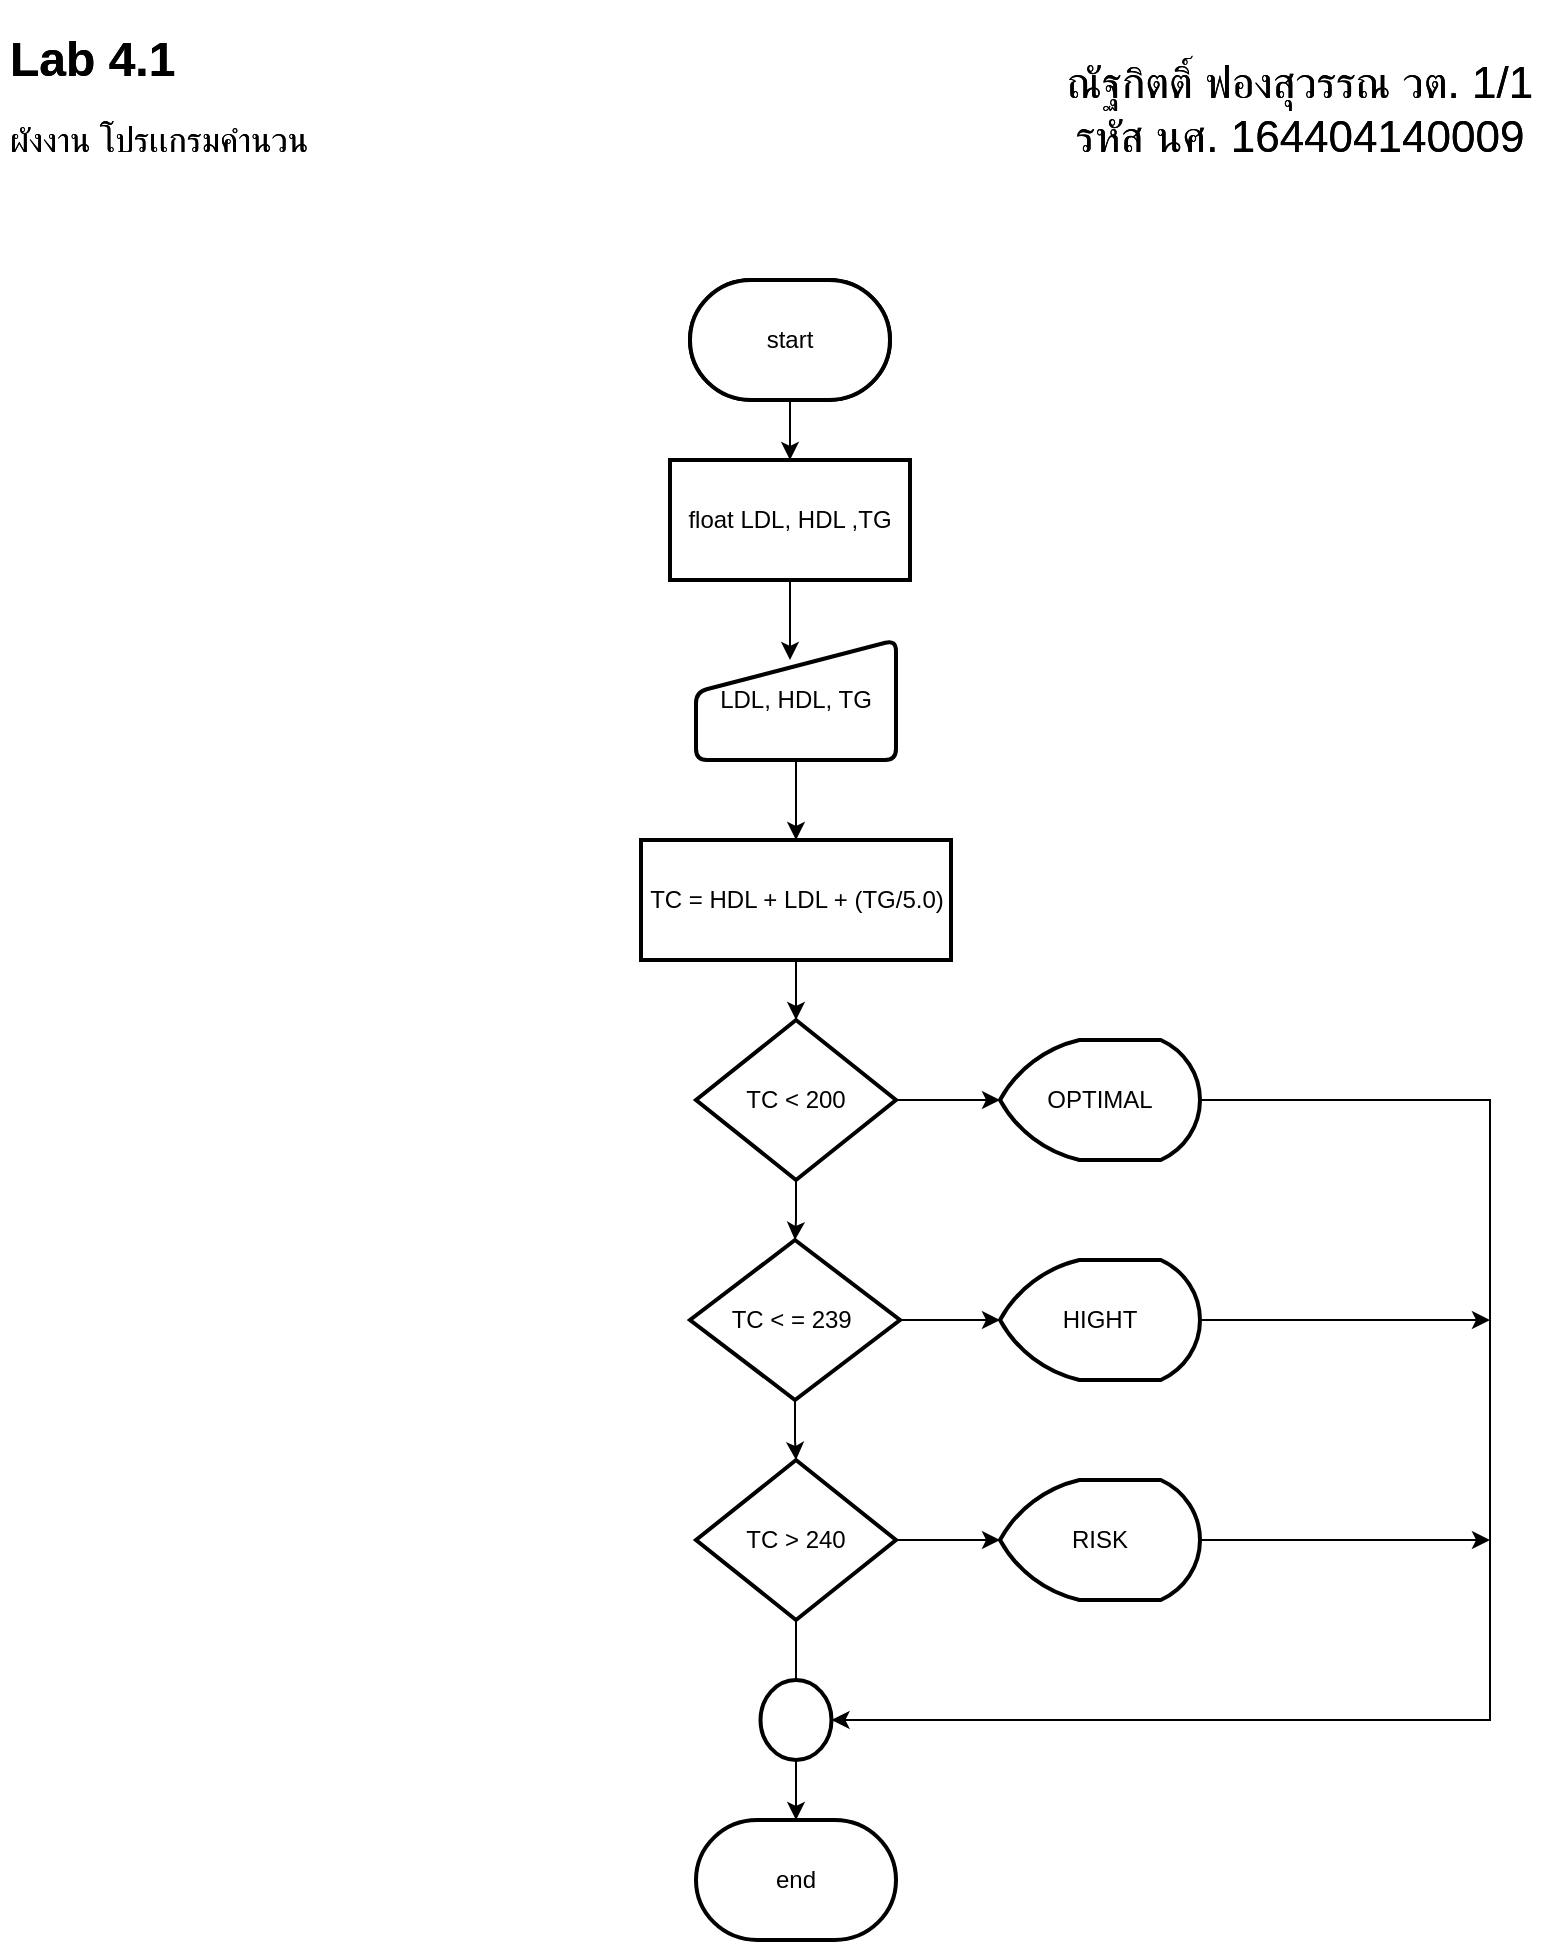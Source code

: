 <mxfile version="14.9.4" type="github">
  <diagram id="4VX5qxL8OY-AjHxujLc7" name="Page-1">
    <mxGraphModel dx="1673" dy="1987" grid="1" gridSize="10" guides="1" tooltips="1" connect="1" arrows="1" fold="1" page="1" pageScale="1" pageWidth="850" pageHeight="1100" math="0" shadow="0">
      <root>
        <mxCell id="0" />
        <mxCell id="1" parent="0" />
        <mxCell id="r7Bqph7fw_y8MnQ4Mw1A-1" value="&lt;h1&gt;Lab 4.1&lt;/h1&gt;&lt;p&gt;&lt;font style=&quot;font-size: 17px&quot;&gt;ผังงาน โปรเเกรมคำนวน&lt;br&gt;&lt;/font&gt;&lt;/p&gt;" style="text;html=1;strokeColor=none;fillColor=none;spacing=5;spacingTop=-20;whiteSpace=wrap;overflow=hidden;rounded=0;" vertex="1" parent="1">
          <mxGeometry x="35" y="-1040" width="290" height="90" as="geometry" />
        </mxCell>
        <mxCell id="r7Bqph7fw_y8MnQ4Mw1A-2" value="&lt;font style=&quot;font-size: 22px&quot;&gt;ณัฐกิตติ์ ฟองสุวรรณ วต. 1/1&lt;br&gt;รหัส นศ. 164404140009&lt;br&gt;&lt;/font&gt;" style="text;html=1;strokeColor=none;fillColor=none;align=center;verticalAlign=middle;whiteSpace=wrap;rounded=0;" vertex="1" parent="1">
          <mxGeometry x="555" y="-1005" width="260" height="20" as="geometry" />
        </mxCell>
        <mxCell id="r7Bqph7fw_y8MnQ4Mw1A-3" value="start" style="strokeWidth=2;html=1;shape=mxgraph.flowchart.terminator;whiteSpace=wrap;" vertex="1" parent="1">
          <mxGeometry x="380" y="-910" width="100" height="60" as="geometry" />
        </mxCell>
        <mxCell id="r7Bqph7fw_y8MnQ4Mw1A-4" value="float LDL, HDL ,TG" style="rounded=0;whiteSpace=wrap;html=1;strokeWidth=2;" vertex="1" parent="1">
          <mxGeometry x="370" y="-820" width="120" height="60" as="geometry" />
        </mxCell>
        <mxCell id="r7Bqph7fw_y8MnQ4Mw1A-67" value="&lt;h1&gt;Lab 4.1&lt;/h1&gt;&lt;p&gt;&lt;font style=&quot;font-size: 17px&quot;&gt;ผังงาน โปรเเกรมคำนวน&lt;br&gt;&lt;/font&gt;&lt;/p&gt;" style="text;html=1;strokeColor=none;fillColor=none;spacing=5;spacingTop=-20;whiteSpace=wrap;overflow=hidden;rounded=0;" vertex="1" parent="1">
          <mxGeometry x="35" y="-1040" width="290" height="90" as="geometry" />
        </mxCell>
        <mxCell id="r7Bqph7fw_y8MnQ4Mw1A-68" value="&lt;font style=&quot;font-size: 22px&quot;&gt;ณัฐกิตติ์ ฟองสุวรรณ วต. 1/1&lt;br&gt;รหัส นศ. 164404140009&lt;br&gt;&lt;/font&gt;" style="text;html=1;strokeColor=none;fillColor=none;align=center;verticalAlign=middle;whiteSpace=wrap;rounded=0;" vertex="1" parent="1">
          <mxGeometry x="555" y="-1005" width="260" height="20" as="geometry" />
        </mxCell>
        <mxCell id="r7Bqph7fw_y8MnQ4Mw1A-97" value="" style="edgeStyle=orthogonalEdgeStyle;rounded=0;orthogonalLoop=1;jettySize=auto;html=1;" edge="1" parent="1" source="r7Bqph7fw_y8MnQ4Mw1A-70" target="r7Bqph7fw_y8MnQ4Mw1A-71">
          <mxGeometry relative="1" as="geometry" />
        </mxCell>
        <mxCell id="r7Bqph7fw_y8MnQ4Mw1A-70" value="start" style="strokeWidth=2;html=1;shape=mxgraph.flowchart.terminator;whiteSpace=wrap;" vertex="1" parent="1">
          <mxGeometry x="380" y="-910" width="100" height="60" as="geometry" />
        </mxCell>
        <mxCell id="r7Bqph7fw_y8MnQ4Mw1A-99" style="edgeStyle=orthogonalEdgeStyle;rounded=0;orthogonalLoop=1;jettySize=auto;html=1;" edge="1" parent="1" source="r7Bqph7fw_y8MnQ4Mw1A-71">
          <mxGeometry relative="1" as="geometry">
            <mxPoint x="430" y="-720" as="targetPoint" />
          </mxGeometry>
        </mxCell>
        <mxCell id="r7Bqph7fw_y8MnQ4Mw1A-71" value="float LDL, HDL ,TG" style="rounded=0;whiteSpace=wrap;html=1;strokeWidth=2;" vertex="1" parent="1">
          <mxGeometry x="370" y="-820" width="120" height="60" as="geometry" />
        </mxCell>
        <mxCell id="r7Bqph7fw_y8MnQ4Mw1A-100" value="" style="edgeStyle=orthogonalEdgeStyle;rounded=0;orthogonalLoop=1;jettySize=auto;html=1;" edge="1" parent="1" source="r7Bqph7fw_y8MnQ4Mw1A-73" target="r7Bqph7fw_y8MnQ4Mw1A-75">
          <mxGeometry relative="1" as="geometry" />
        </mxCell>
        <mxCell id="r7Bqph7fw_y8MnQ4Mw1A-73" value="LDL, HDL, TG" style="html=1;strokeWidth=2;shape=manualInput;whiteSpace=wrap;rounded=1;size=26;arcSize=11;" vertex="1" parent="1">
          <mxGeometry x="383" y="-730" width="100" height="60" as="geometry" />
        </mxCell>
        <mxCell id="r7Bqph7fw_y8MnQ4Mw1A-101" value="" style="edgeStyle=orthogonalEdgeStyle;rounded=0;orthogonalLoop=1;jettySize=auto;html=1;" edge="1" parent="1" source="r7Bqph7fw_y8MnQ4Mw1A-75" target="r7Bqph7fw_y8MnQ4Mw1A-78">
          <mxGeometry relative="1" as="geometry" />
        </mxCell>
        <mxCell id="r7Bqph7fw_y8MnQ4Mw1A-75" value="TC = HDL + LDL + (TG/5.0)" style="rounded=0;whiteSpace=wrap;html=1;strokeWidth=2;" vertex="1" parent="1">
          <mxGeometry x="355.5" y="-630" width="155" height="60" as="geometry" />
        </mxCell>
        <mxCell id="r7Bqph7fw_y8MnQ4Mw1A-102" value="" style="edgeStyle=orthogonalEdgeStyle;rounded=0;orthogonalLoop=1;jettySize=auto;html=1;" edge="1" parent="1" source="r7Bqph7fw_y8MnQ4Mw1A-78" target="r7Bqph7fw_y8MnQ4Mw1A-81">
          <mxGeometry relative="1" as="geometry" />
        </mxCell>
        <mxCell id="r7Bqph7fw_y8MnQ4Mw1A-106" value="" style="edgeStyle=orthogonalEdgeStyle;rounded=0;orthogonalLoop=1;jettySize=auto;html=1;" edge="1" parent="1" source="r7Bqph7fw_y8MnQ4Mw1A-78" target="r7Bqph7fw_y8MnQ4Mw1A-86">
          <mxGeometry relative="1" as="geometry" />
        </mxCell>
        <mxCell id="r7Bqph7fw_y8MnQ4Mw1A-78" value="TC &amp;lt; 200" style="strokeWidth=2;html=1;shape=mxgraph.flowchart.decision;whiteSpace=wrap;" vertex="1" parent="1">
          <mxGeometry x="383" y="-540" width="100" height="80" as="geometry" />
        </mxCell>
        <mxCell id="r7Bqph7fw_y8MnQ4Mw1A-103" value="" style="edgeStyle=orthogonalEdgeStyle;rounded=0;orthogonalLoop=1;jettySize=auto;html=1;" edge="1" parent="1" source="r7Bqph7fw_y8MnQ4Mw1A-81" target="r7Bqph7fw_y8MnQ4Mw1A-84">
          <mxGeometry relative="1" as="geometry" />
        </mxCell>
        <mxCell id="r7Bqph7fw_y8MnQ4Mw1A-107" value="" style="edgeStyle=orthogonalEdgeStyle;rounded=0;orthogonalLoop=1;jettySize=auto;html=1;" edge="1" parent="1" source="r7Bqph7fw_y8MnQ4Mw1A-81" target="r7Bqph7fw_y8MnQ4Mw1A-88">
          <mxGeometry relative="1" as="geometry" />
        </mxCell>
        <mxCell id="r7Bqph7fw_y8MnQ4Mw1A-81" value="TC &amp;lt; = 239&amp;nbsp;" style="strokeWidth=2;html=1;shape=mxgraph.flowchart.decision;whiteSpace=wrap;" vertex="1" parent="1">
          <mxGeometry x="380" y="-430" width="105" height="80" as="geometry" />
        </mxCell>
        <mxCell id="r7Bqph7fw_y8MnQ4Mw1A-105" value="" style="edgeStyle=orthogonalEdgeStyle;rounded=0;orthogonalLoop=1;jettySize=auto;html=1;" edge="1" parent="1" source="r7Bqph7fw_y8MnQ4Mw1A-84" target="r7Bqph7fw_y8MnQ4Mw1A-93">
          <mxGeometry relative="1" as="geometry" />
        </mxCell>
        <mxCell id="r7Bqph7fw_y8MnQ4Mw1A-108" value="" style="edgeStyle=orthogonalEdgeStyle;rounded=0;orthogonalLoop=1;jettySize=auto;html=1;" edge="1" parent="1" source="r7Bqph7fw_y8MnQ4Mw1A-84" target="r7Bqph7fw_y8MnQ4Mw1A-90">
          <mxGeometry relative="1" as="geometry" />
        </mxCell>
        <mxCell id="r7Bqph7fw_y8MnQ4Mw1A-84" value="TC &amp;gt; 240" style="strokeWidth=2;html=1;shape=mxgraph.flowchart.decision;whiteSpace=wrap;" vertex="1" parent="1">
          <mxGeometry x="383" y="-320" width="100" height="80" as="geometry" />
        </mxCell>
        <mxCell id="r7Bqph7fw_y8MnQ4Mw1A-109" style="edgeStyle=orthogonalEdgeStyle;rounded=0;orthogonalLoop=1;jettySize=auto;html=1;entryX=1;entryY=0.5;entryDx=0;entryDy=0;entryPerimeter=0;" edge="1" parent="1" source="r7Bqph7fw_y8MnQ4Mw1A-86" target="r7Bqph7fw_y8MnQ4Mw1A-92">
          <mxGeometry relative="1" as="geometry">
            <mxPoint x="470" y="-180" as="targetPoint" />
            <Array as="points">
              <mxPoint x="780" y="-500" />
              <mxPoint x="780" y="-190" />
            </Array>
          </mxGeometry>
        </mxCell>
        <mxCell id="r7Bqph7fw_y8MnQ4Mw1A-86" value="OPTIMAL" style="strokeWidth=2;html=1;shape=mxgraph.flowchart.display;whiteSpace=wrap;" vertex="1" parent="1">
          <mxGeometry x="535" y="-530" width="100" height="60" as="geometry" />
        </mxCell>
        <mxCell id="r7Bqph7fw_y8MnQ4Mw1A-110" style="edgeStyle=orthogonalEdgeStyle;rounded=0;orthogonalLoop=1;jettySize=auto;html=1;" edge="1" parent="1" source="r7Bqph7fw_y8MnQ4Mw1A-88">
          <mxGeometry relative="1" as="geometry">
            <mxPoint x="780.0" y="-390" as="targetPoint" />
          </mxGeometry>
        </mxCell>
        <mxCell id="r7Bqph7fw_y8MnQ4Mw1A-88" value="HIGHT" style="strokeWidth=2;html=1;shape=mxgraph.flowchart.display;whiteSpace=wrap;" vertex="1" parent="1">
          <mxGeometry x="535" y="-420" width="100" height="60" as="geometry" />
        </mxCell>
        <mxCell id="r7Bqph7fw_y8MnQ4Mw1A-111" style="edgeStyle=orthogonalEdgeStyle;rounded=0;orthogonalLoop=1;jettySize=auto;html=1;" edge="1" parent="1" source="r7Bqph7fw_y8MnQ4Mw1A-90">
          <mxGeometry relative="1" as="geometry">
            <mxPoint x="780.0" y="-280" as="targetPoint" />
          </mxGeometry>
        </mxCell>
        <mxCell id="r7Bqph7fw_y8MnQ4Mw1A-90" value="RISK" style="strokeWidth=2;html=1;shape=mxgraph.flowchart.display;whiteSpace=wrap;" vertex="1" parent="1">
          <mxGeometry x="535" y="-310" width="100" height="60" as="geometry" />
        </mxCell>
        <mxCell id="r7Bqph7fw_y8MnQ4Mw1A-92" value="" style="verticalLabelPosition=bottom;verticalAlign=top;html=1;shape=mxgraph.flowchart.on-page_reference;strokeWidth=2;" vertex="1" parent="1">
          <mxGeometry x="415.25" y="-210" width="35.5" height="40" as="geometry" />
        </mxCell>
        <mxCell id="r7Bqph7fw_y8MnQ4Mw1A-93" value="end" style="strokeWidth=2;html=1;shape=mxgraph.flowchart.terminator;whiteSpace=wrap;" vertex="1" parent="1">
          <mxGeometry x="383" y="-140" width="100" height="60" as="geometry" />
        </mxCell>
      </root>
    </mxGraphModel>
  </diagram>
</mxfile>
